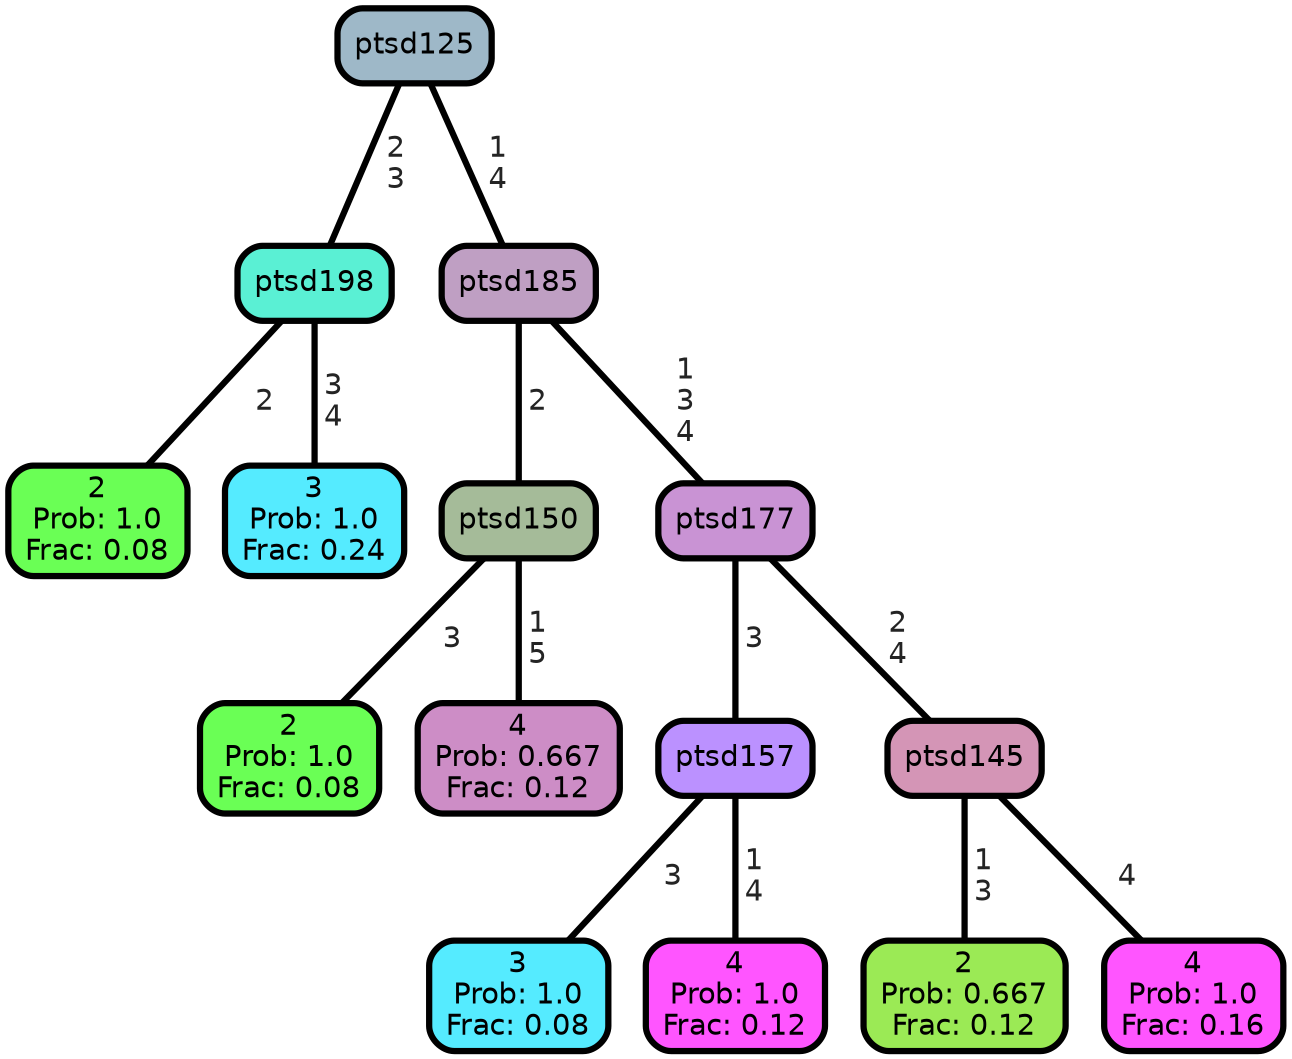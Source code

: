 graph Tree {
node [shape=box, style="filled, rounded",color="black",penwidth="3",fontcolor="black",                 fontname=helvetica] ;
graph [ranksep="0 equally", splines=straight,                 bgcolor=transparent, dpi=200] ;
edge [fontname=helvetica, fontweight=bold,fontcolor=grey14,color=black] ;
0 [label="2
Prob: 1.0
Frac: 0.08", fillcolor="#6aff55"] ;
1 [label="ptsd198", fillcolor="#5af0d4"] ;
2 [label="3
Prob: 1.0
Frac: 0.24", fillcolor="#55ebff"] ;
3 [label="ptsd125", fillcolor="#9eb8c8"] ;
4 [label="2
Prob: 1.0
Frac: 0.08", fillcolor="#6aff55"] ;
5 [label="ptsd150", fillcolor="#a5bb99"] ;
6 [label="4
Prob: 0.667
Frac: 0.12", fillcolor="#cd8dc6"] ;
7 [label="ptsd185", fillcolor="#bf9fc3"] ;
8 [label="3
Prob: 1.0
Frac: 0.08", fillcolor="#55ebff"] ;
9 [label="ptsd157", fillcolor="#bb91ff"] ;
10 [label="4
Prob: 1.0
Frac: 0.12", fillcolor="#ff55ff"] ;
11 [label="ptsd177", fillcolor="#c993d4"] ;
12 [label="2
Prob: 0.667
Frac: 0.12", fillcolor="#9bea55"] ;
13 [label="ptsd145", fillcolor="#d495b6"] ;
14 [label="4
Prob: 1.0
Frac: 0.16", fillcolor="#ff55ff"] ;
1 -- 0 [label=" 2",penwidth=3] ;
1 -- 2 [label=" 3\n 4",penwidth=3] ;
3 -- 1 [label=" 2\n 3",penwidth=3] ;
3 -- 7 [label=" 1\n 4",penwidth=3] ;
5 -- 4 [label=" 3",penwidth=3] ;
5 -- 6 [label=" 1\n 5",penwidth=3] ;
7 -- 5 [label=" 2",penwidth=3] ;
7 -- 11 [label=" 1\n 3\n 4",penwidth=3] ;
9 -- 8 [label=" 3",penwidth=3] ;
9 -- 10 [label=" 1\n 4",penwidth=3] ;
11 -- 9 [label=" 3",penwidth=3] ;
11 -- 13 [label=" 2\n 4",penwidth=3] ;
13 -- 12 [label=" 1\n 3",penwidth=3] ;
13 -- 14 [label=" 4",penwidth=3] ;
{rank = same;}}